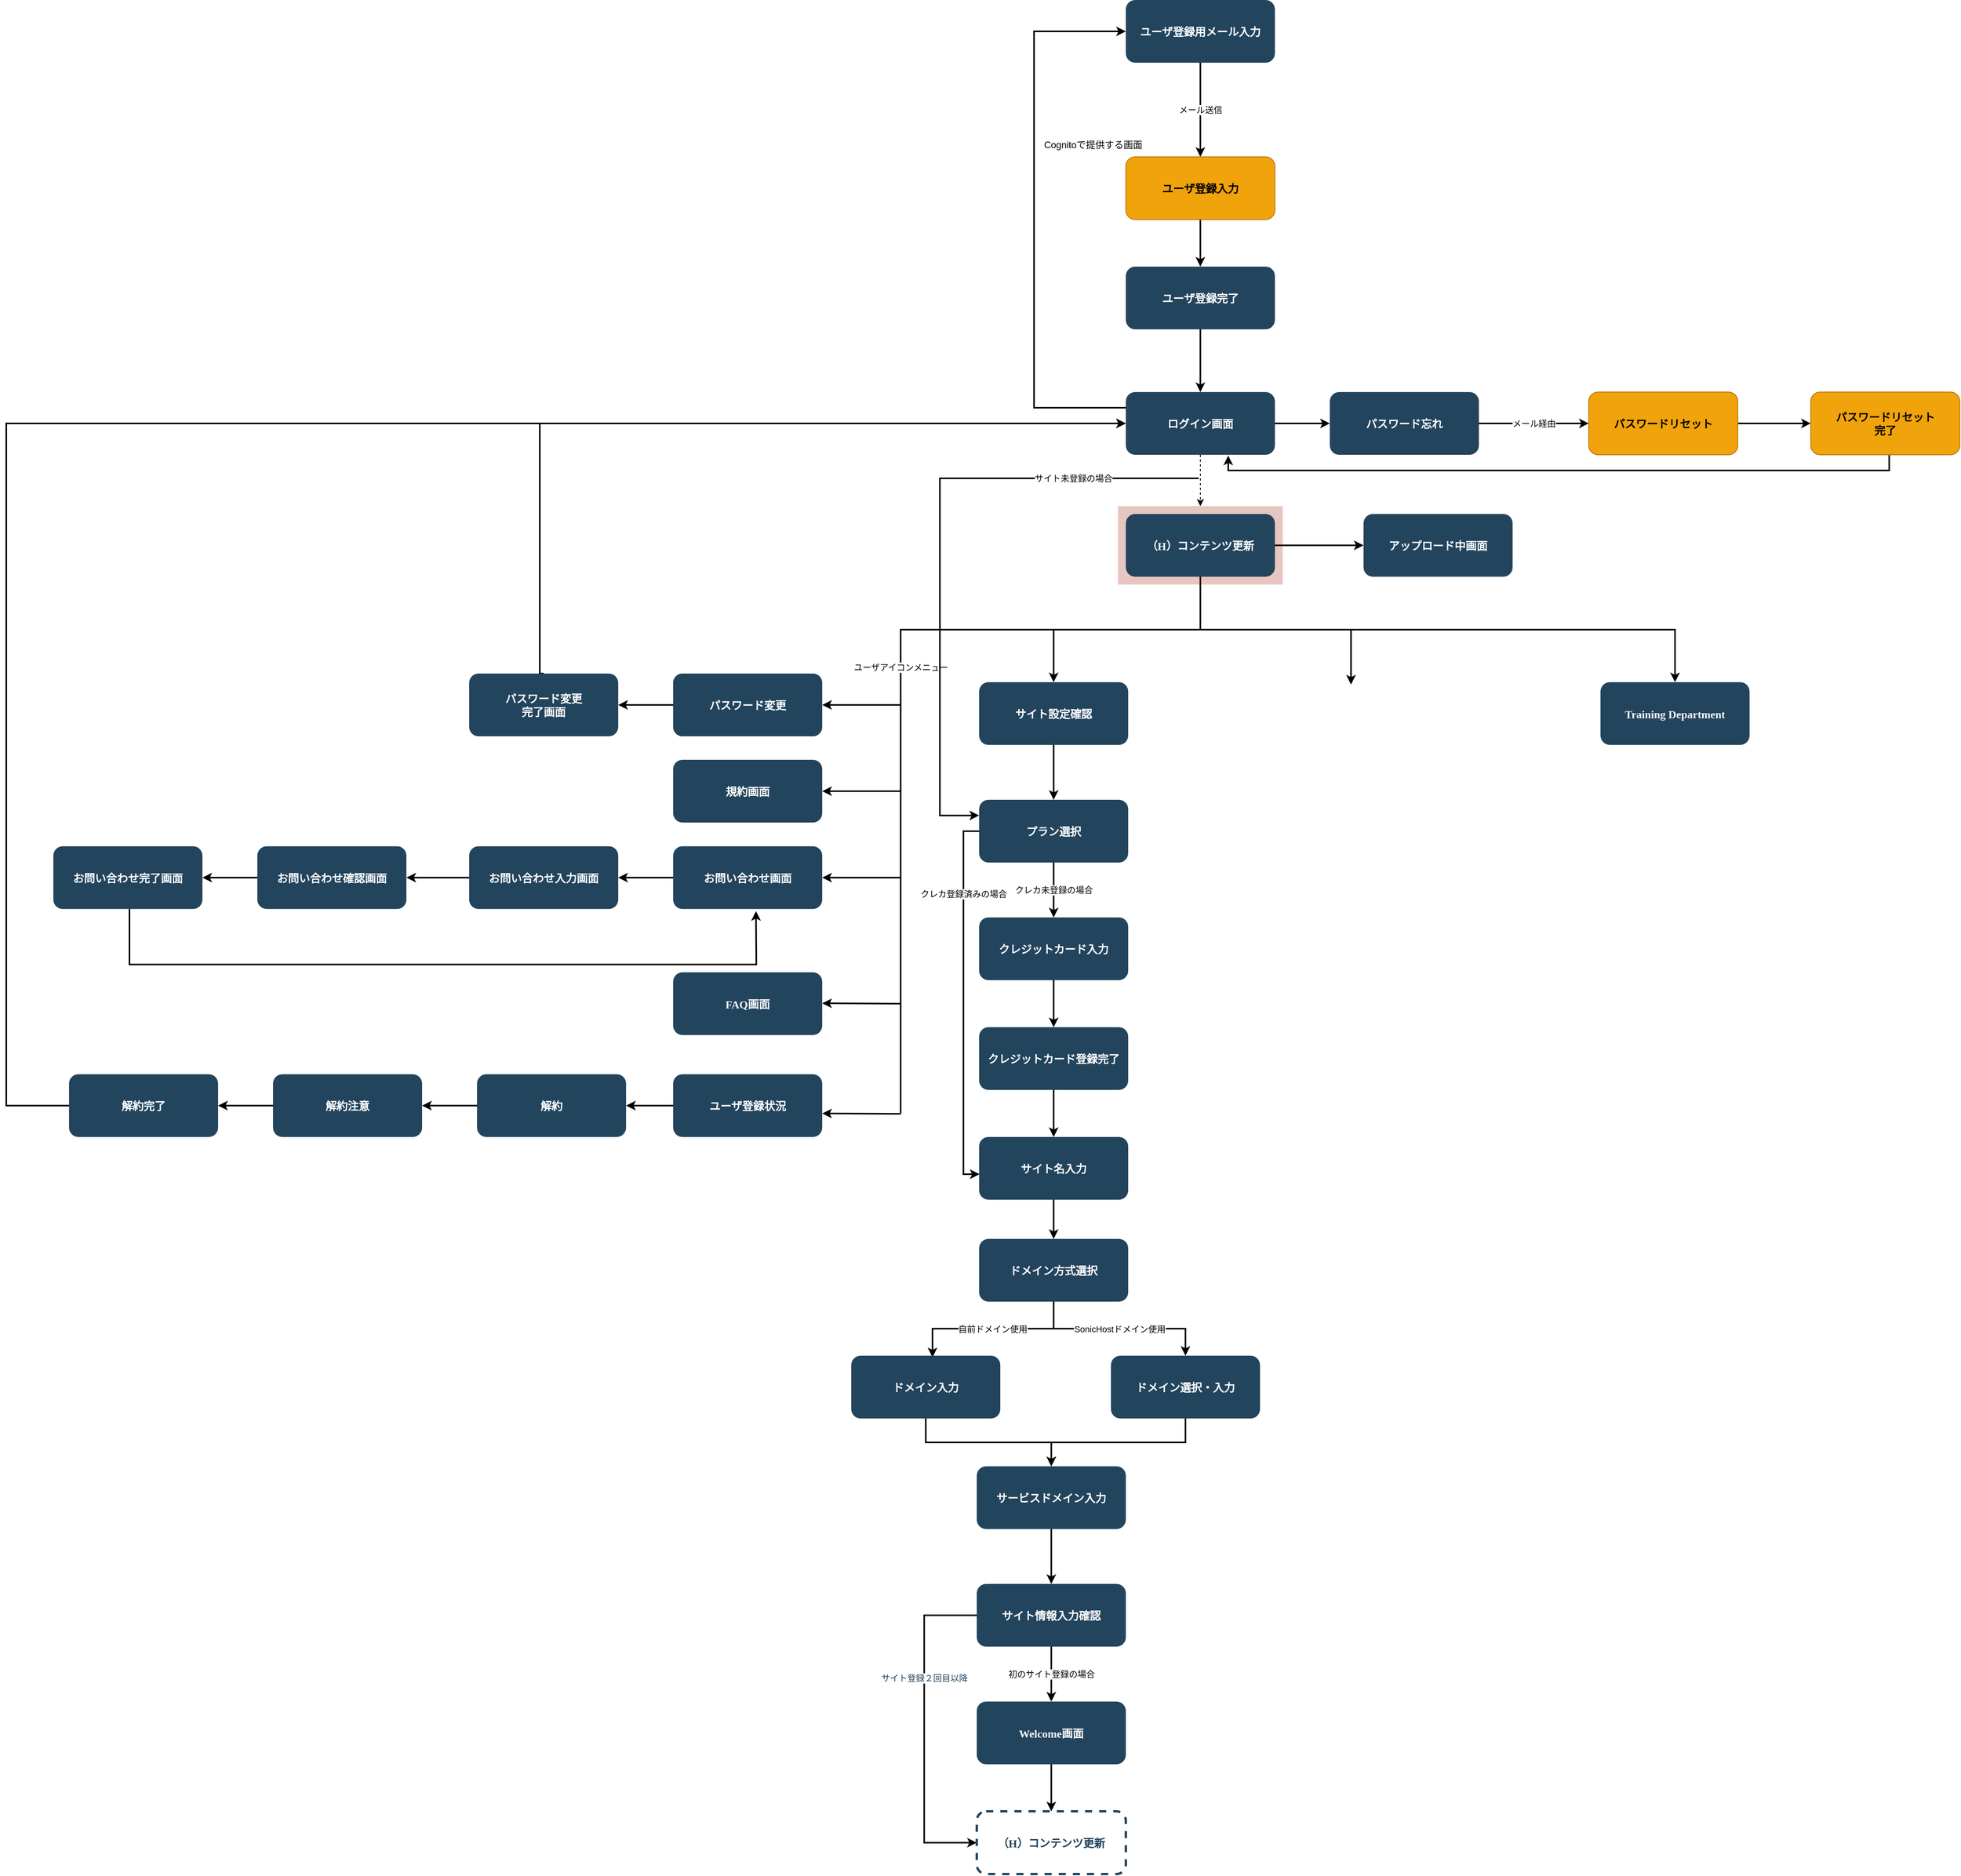 <mxfile version="20.5.3" type="github">
  <diagram name="Page-1" id="2c0d36ab-eaac-3732-788b-9136903baeff">
    <mxGraphModel dx="3175.5" dy="1994.5" grid="1" gridSize="10" guides="1" tooltips="1" connect="1" arrows="1" fold="1" page="1" pageScale="1.5" pageWidth="1169" pageHeight="827" background="none" math="0" shadow="0">
      <root>
        <mxCell id="0" />
        <mxCell id="1" parent="0" />
        <mxCell id="123" value="" style="fillColor=#AE4132;strokeColor=none;opacity=30;" parent="1" vertex="1">
          <mxGeometry x="747" y="175.5" width="210" height="100.0" as="geometry" />
        </mxCell>
        <mxCell id="2GHbXNW2S5B1R3miSOFx-177" style="edgeStyle=orthogonalEdgeStyle;rounded=0;orthogonalLoop=1;jettySize=auto;html=1;entryX=0;entryY=0.5;entryDx=0;entryDy=0;strokeWidth=2;endArrow=classic;endFill=1;" edge="1" parent="1" source="2" target="2GHbXNW2S5B1R3miSOFx-156">
          <mxGeometry relative="1" as="geometry" />
        </mxCell>
        <mxCell id="2" value="（H）コンテンツ更新" style="rounded=1;fillColor=#23445D;gradientColor=none;strokeColor=none;fontColor=#FFFFFF;fontStyle=1;fontFamily=Tahoma;fontSize=14" parent="1" vertex="1">
          <mxGeometry x="757" y="185.5" width="190" height="80" as="geometry" />
        </mxCell>
        <mxCell id="4" value="Training Department" style="rounded=1;fillColor=#23445D;gradientColor=none;strokeColor=none;fontColor=#FFFFFF;fontStyle=1;fontFamily=Tahoma;fontSize=14" parent="1" vertex="1">
          <mxGeometry x="1362.0" y="400" width="190" height="80" as="geometry" />
        </mxCell>
        <mxCell id="9" value="" style="edgeStyle=elbowEdgeStyle;elbow=vertical;strokeWidth=2;rounded=0" parent="1" source="2" target="4" edge="1">
          <mxGeometry x="337" y="215.5" width="100" height="100" as="geometry">
            <mxPoint x="337" y="315.5" as="sourcePoint" />
            <mxPoint x="437" y="215.5" as="targetPoint" />
          </mxGeometry>
        </mxCell>
        <mxCell id="2GHbXNW2S5B1R3miSOFx-179" style="edgeStyle=orthogonalEdgeStyle;rounded=0;orthogonalLoop=1;jettySize=auto;html=1;entryX=0.5;entryY=0;entryDx=0;entryDy=0;strokeWidth=2;endArrow=classic;endFill=1;" edge="1" parent="1" source="12" target="2GHbXNW2S5B1R3miSOFx-178">
          <mxGeometry relative="1" as="geometry" />
        </mxCell>
        <mxCell id="12" value="サイト設定確認" style="rounded=1;fillColor=#23445D;gradientColor=none;strokeColor=none;fontColor=#FFFFFF;fontStyle=1;fontFamily=Tahoma;fontSize=14" parent="1" vertex="1">
          <mxGeometry x="570.0" y="400" width="190" height="80" as="geometry" />
        </mxCell>
        <mxCell id="59" value="" style="edgeStyle=elbowEdgeStyle;elbow=vertical;strokeWidth=2;rounded=0" parent="1" source="2" target="12" edge="1">
          <mxGeometry x="347" y="225.5" width="100" height="100" as="geometry">
            <mxPoint x="862.0" y="275.5" as="sourcePoint" />
            <mxPoint x="1467.0" y="345.5" as="targetPoint" />
          </mxGeometry>
        </mxCell>
        <mxCell id="61" value="" style="edgeStyle=elbowEdgeStyle;elbow=vertical;strokeWidth=2;rounded=0;endArrow=none;endFill=0;" parent="1" edge="1">
          <mxGeometry x="-23" y="138.5" width="100" height="100" as="geometry">
            <mxPoint x="852" y="268.5" as="sourcePoint" />
            <mxPoint x="470" y="950" as="targetPoint" />
            <Array as="points">
              <mxPoint x="510" y="333" />
            </Array>
          </mxGeometry>
        </mxCell>
        <mxCell id="2GHbXNW2S5B1R3miSOFx-129" value="ユーザアイコンメニュー" style="edgeLabel;html=1;align=center;verticalAlign=middle;resizable=0;points=[];" vertex="1" connectable="0" parent="61">
          <mxGeometry relative="1" as="geometry">
            <mxPoint y="-38" as="offset" />
          </mxGeometry>
        </mxCell>
        <mxCell id="2GHbXNW2S5B1R3miSOFx-124" style="edgeStyle=orthogonalEdgeStyle;rounded=0;orthogonalLoop=1;jettySize=auto;html=1;dashed=1;" edge="1" parent="1" source="2GHbXNW2S5B1R3miSOFx-123" target="123">
          <mxGeometry relative="1" as="geometry" />
        </mxCell>
        <mxCell id="2GHbXNW2S5B1R3miSOFx-126" style="edgeStyle=orthogonalEdgeStyle;rounded=0;orthogonalLoop=1;jettySize=auto;html=1;entryX=0;entryY=0.5;entryDx=0;entryDy=0;strokeWidth=2;" edge="1" parent="1" source="2GHbXNW2S5B1R3miSOFx-123" target="2GHbXNW2S5B1R3miSOFx-125">
          <mxGeometry relative="1" as="geometry" />
        </mxCell>
        <mxCell id="2GHbXNW2S5B1R3miSOFx-123" value="ログイン画面" style="rounded=1;fillColor=#23445D;gradientColor=none;strokeColor=none;fontColor=#FFFFFF;fontStyle=1;fontFamily=Tahoma;fontSize=14" vertex="1" parent="1">
          <mxGeometry x="757" y="30" width="190" height="80" as="geometry" />
        </mxCell>
        <mxCell id="2GHbXNW2S5B1R3miSOFx-128" value="メール経由" style="edgeStyle=orthogonalEdgeStyle;rounded=0;orthogonalLoop=1;jettySize=auto;html=1;entryX=0;entryY=0.5;entryDx=0;entryDy=0;strokeWidth=2;" edge="1" parent="1" source="2GHbXNW2S5B1R3miSOFx-125" target="2GHbXNW2S5B1R3miSOFx-127">
          <mxGeometry relative="1" as="geometry" />
        </mxCell>
        <mxCell id="2GHbXNW2S5B1R3miSOFx-125" value="パスワード忘れ" style="rounded=1;fillColor=#23445D;gradientColor=none;strokeColor=none;fontColor=#FFFFFF;fontStyle=1;fontFamily=Tahoma;fontSize=14" vertex="1" parent="1">
          <mxGeometry x="1017" y="30" width="190" height="80" as="geometry" />
        </mxCell>
        <mxCell id="2GHbXNW2S5B1R3miSOFx-159" style="edgeStyle=orthogonalEdgeStyle;rounded=0;orthogonalLoop=1;jettySize=auto;html=1;entryX=0;entryY=0.5;entryDx=0;entryDy=0;strokeWidth=2;endArrow=classic;endFill=1;" edge="1" parent="1" source="2GHbXNW2S5B1R3miSOFx-127" target="2GHbXNW2S5B1R3miSOFx-158">
          <mxGeometry relative="1" as="geometry" />
        </mxCell>
        <mxCell id="2GHbXNW2S5B1R3miSOFx-127" value="パスワードリセット" style="rounded=1;fillColor=#f0a30a;strokeColor=#BD7000;fontColor=#000000;fontStyle=1;fontFamily=Tahoma;fontSize=14" vertex="1" parent="1">
          <mxGeometry x="1347" y="30" width="190" height="80" as="geometry" />
        </mxCell>
        <mxCell id="2GHbXNW2S5B1R3miSOFx-130" value="" style="edgeStyle=elbowEdgeStyle;elbow=vertical;strokeWidth=2;rounded=0;entryX=0.5;entryY=0;entryDx=0;entryDy=0;" edge="1" parent="1">
          <mxGeometry x="359" y="238.5" width="100" height="100" as="geometry">
            <mxPoint x="852" y="273" as="sourcePoint" />
            <mxPoint x="1044" y="403" as="targetPoint" />
            <Array as="points">
              <mxPoint x="952" y="333" />
            </Array>
          </mxGeometry>
        </mxCell>
        <mxCell id="2GHbXNW2S5B1R3miSOFx-131" value="パスワード変更" style="rounded=1;fillColor=#23445D;gradientColor=none;strokeColor=none;fontColor=#FFFFFF;fontStyle=1;fontFamily=Tahoma;fontSize=14" vertex="1" parent="1">
          <mxGeometry x="180.0" y="389" width="190" height="80" as="geometry" />
        </mxCell>
        <mxCell id="2GHbXNW2S5B1R3miSOFx-134" value="" style="endArrow=classic;html=1;rounded=0;entryX=1;entryY=0.5;entryDx=0;entryDy=0;strokeWidth=2;" edge="1" parent="1" target="2GHbXNW2S5B1R3miSOFx-131">
          <mxGeometry width="50" height="50" relative="1" as="geometry">
            <mxPoint x="470" y="429" as="sourcePoint" />
            <mxPoint x="420" y="349" as="targetPoint" />
          </mxGeometry>
        </mxCell>
        <mxCell id="2GHbXNW2S5B1R3miSOFx-152" style="edgeStyle=orthogonalEdgeStyle;rounded=0;orthogonalLoop=1;jettySize=auto;html=1;entryX=1;entryY=0.5;entryDx=0;entryDy=0;strokeWidth=2;endArrow=classic;endFill=1;" edge="1" parent="1" source="2GHbXNW2S5B1R3miSOFx-135" target="2GHbXNW2S5B1R3miSOFx-151">
          <mxGeometry relative="1" as="geometry" />
        </mxCell>
        <mxCell id="2GHbXNW2S5B1R3miSOFx-135" value="パスワード変更" style="rounded=1;fillColor=#23445D;gradientColor=none;strokeColor=none;fontColor=#FFFFFF;fontStyle=1;fontFamily=Tahoma;fontSize=14" vertex="1" parent="1">
          <mxGeometry x="180.0" y="389" width="190" height="80" as="geometry" />
        </mxCell>
        <mxCell id="2GHbXNW2S5B1R3miSOFx-136" value="" style="endArrow=classic;html=1;rounded=0;entryX=1;entryY=0.5;entryDx=0;entryDy=0;strokeWidth=2;" edge="1" parent="1">
          <mxGeometry width="50" height="50" relative="1" as="geometry">
            <mxPoint x="470" y="539" as="sourcePoint" />
            <mxPoint x="370" y="539" as="targetPoint" />
          </mxGeometry>
        </mxCell>
        <mxCell id="2GHbXNW2S5B1R3miSOFx-137" value="規約画面" style="rounded=1;fillColor=#23445D;gradientColor=none;strokeColor=none;fontColor=#FFFFFF;fontStyle=1;fontFamily=Tahoma;fontSize=14" vertex="1" parent="1">
          <mxGeometry x="180.0" y="499" width="190" height="80" as="geometry" />
        </mxCell>
        <mxCell id="2GHbXNW2S5B1R3miSOFx-138" value="" style="endArrow=classic;html=1;rounded=0;entryX=1;entryY=0.5;entryDx=0;entryDy=0;strokeWidth=2;" edge="1" parent="1">
          <mxGeometry width="50" height="50" relative="1" as="geometry">
            <mxPoint x="470" y="649.25" as="sourcePoint" />
            <mxPoint x="370" y="649.25" as="targetPoint" />
          </mxGeometry>
        </mxCell>
        <mxCell id="2GHbXNW2S5B1R3miSOFx-146" style="edgeStyle=orthogonalEdgeStyle;rounded=0;orthogonalLoop=1;jettySize=auto;html=1;entryX=1;entryY=0.5;entryDx=0;entryDy=0;strokeWidth=2;endArrow=classic;endFill=1;" edge="1" parent="1" source="2GHbXNW2S5B1R3miSOFx-139" target="2GHbXNW2S5B1R3miSOFx-142">
          <mxGeometry relative="1" as="geometry" />
        </mxCell>
        <mxCell id="2GHbXNW2S5B1R3miSOFx-139" value="お問い合わせ画面" style="rounded=1;fillColor=#23445D;gradientColor=none;strokeColor=none;fontColor=#FFFFFF;fontStyle=1;fontFamily=Tahoma;fontSize=14" vertex="1" parent="1">
          <mxGeometry x="180.0" y="609.25" width="190" height="80" as="geometry" />
        </mxCell>
        <mxCell id="2GHbXNW2S5B1R3miSOFx-140" value="" style="endArrow=classic;html=1;rounded=0;entryX=1;entryY=0.5;entryDx=0;entryDy=0;strokeWidth=2;" edge="1" parent="1">
          <mxGeometry width="50" height="50" relative="1" as="geometry">
            <mxPoint x="470" y="810" as="sourcePoint" />
            <mxPoint x="370" y="809.5" as="targetPoint" />
          </mxGeometry>
        </mxCell>
        <mxCell id="2GHbXNW2S5B1R3miSOFx-141" value="FAQ画面" style="rounded=1;fillColor=#23445D;gradientColor=none;strokeColor=none;fontColor=#FFFFFF;fontStyle=1;fontFamily=Tahoma;fontSize=14" vertex="1" parent="1">
          <mxGeometry x="180.0" y="770" width="190" height="80" as="geometry" />
        </mxCell>
        <mxCell id="2GHbXNW2S5B1R3miSOFx-147" style="edgeStyle=orthogonalEdgeStyle;rounded=0;orthogonalLoop=1;jettySize=auto;html=1;entryX=1;entryY=0.5;entryDx=0;entryDy=0;strokeWidth=2;endArrow=classic;endFill=1;" edge="1" parent="1" source="2GHbXNW2S5B1R3miSOFx-142" target="2GHbXNW2S5B1R3miSOFx-144">
          <mxGeometry relative="1" as="geometry" />
        </mxCell>
        <mxCell id="2GHbXNW2S5B1R3miSOFx-142" value="お問い合わせ入力画面" style="rounded=1;fillColor=#23445D;gradientColor=none;strokeColor=none;fontColor=#FFFFFF;fontStyle=1;fontFamily=Tahoma;fontSize=14" vertex="1" parent="1">
          <mxGeometry x="-80.0" y="609.25" width="190" height="80" as="geometry" />
        </mxCell>
        <mxCell id="2GHbXNW2S5B1R3miSOFx-149" style="edgeStyle=orthogonalEdgeStyle;rounded=0;orthogonalLoop=1;jettySize=auto;html=1;entryX=1;entryY=0.5;entryDx=0;entryDy=0;strokeWidth=2;endArrow=classic;endFill=1;" edge="1" parent="1" source="2GHbXNW2S5B1R3miSOFx-144" target="2GHbXNW2S5B1R3miSOFx-148">
          <mxGeometry relative="1" as="geometry" />
        </mxCell>
        <mxCell id="2GHbXNW2S5B1R3miSOFx-144" value="お問い合わせ確認画面" style="rounded=1;fillColor=#23445D;gradientColor=none;strokeColor=none;fontColor=#FFFFFF;fontStyle=1;fontFamily=Tahoma;fontSize=14" vertex="1" parent="1">
          <mxGeometry x="-350.0" y="609.25" width="190" height="80" as="geometry" />
        </mxCell>
        <mxCell id="2GHbXNW2S5B1R3miSOFx-148" value="お問い合わせ完了画面" style="rounded=1;fillColor=#23445D;gradientColor=none;strokeColor=none;fontColor=#FFFFFF;fontStyle=1;fontFamily=Tahoma;fontSize=14" vertex="1" parent="1">
          <mxGeometry x="-610.0" y="609.25" width="190" height="80" as="geometry" />
        </mxCell>
        <mxCell id="2GHbXNW2S5B1R3miSOFx-150" value="" style="endArrow=classic;html=1;rounded=0;strokeWidth=2;exitX=0.5;exitY=1;exitDx=0;exitDy=0;entryX=0.545;entryY=1.034;entryDx=0;entryDy=0;entryPerimeter=0;" edge="1" parent="1">
          <mxGeometry width="50" height="50" relative="1" as="geometry">
            <mxPoint x="-513" y="689.25" as="sourcePoint" />
            <mxPoint x="285.55" y="691.97" as="targetPoint" />
            <Array as="points">
              <mxPoint x="-513" y="760" />
              <mxPoint x="286" y="760" />
            </Array>
          </mxGeometry>
        </mxCell>
        <mxCell id="2GHbXNW2S5B1R3miSOFx-154" style="edgeStyle=orthogonalEdgeStyle;rounded=0;orthogonalLoop=1;jettySize=auto;html=1;entryX=0;entryY=0.5;entryDx=0;entryDy=0;strokeWidth=2;endArrow=classic;endFill=1;exitX=0.5;exitY=0;exitDx=0;exitDy=0;" edge="1" parent="1" source="2GHbXNW2S5B1R3miSOFx-151" target="2GHbXNW2S5B1R3miSOFx-123">
          <mxGeometry relative="1" as="geometry">
            <Array as="points">
              <mxPoint x="10" y="389" />
              <mxPoint x="10" y="70" />
            </Array>
          </mxGeometry>
        </mxCell>
        <mxCell id="2GHbXNW2S5B1R3miSOFx-151" value="パスワード変更&#xa;完了画面" style="rounded=1;fillColor=#23445D;gradientColor=none;strokeColor=none;fontColor=#FFFFFF;fontStyle=1;fontFamily=Tahoma;fontSize=14" vertex="1" parent="1">
          <mxGeometry x="-80.0" y="389" width="190" height="80" as="geometry" />
        </mxCell>
        <mxCell id="2GHbXNW2S5B1R3miSOFx-156" value="アップロード中画面" style="rounded=1;fillColor=#23445D;gradientColor=none;strokeColor=none;fontColor=#FFFFFF;fontStyle=1;fontFamily=Tahoma;fontSize=14" vertex="1" parent="1">
          <mxGeometry x="1060" y="185.5" width="190" height="80" as="geometry" />
        </mxCell>
        <mxCell id="2GHbXNW2S5B1R3miSOFx-160" style="edgeStyle=orthogonalEdgeStyle;rounded=0;orthogonalLoop=1;jettySize=auto;html=1;entryX=0.687;entryY=1.013;entryDx=0;entryDy=0;entryPerimeter=0;strokeWidth=2;endArrow=classic;endFill=1;" edge="1" parent="1" source="2GHbXNW2S5B1R3miSOFx-158" target="2GHbXNW2S5B1R3miSOFx-123">
          <mxGeometry relative="1" as="geometry">
            <Array as="points">
              <mxPoint x="1730" y="130" />
              <mxPoint x="888" y="130" />
            </Array>
          </mxGeometry>
        </mxCell>
        <mxCell id="2GHbXNW2S5B1R3miSOFx-158" value="パスワードリセット&#xa;完了" style="rounded=1;fillColor=#f0a30a;strokeColor=#BD7000;fontColor=#000000;fontStyle=1;fontFamily=Tahoma;fontSize=14" vertex="1" parent="1">
          <mxGeometry x="1630" y="30" width="190" height="80" as="geometry" />
        </mxCell>
        <mxCell id="2GHbXNW2S5B1R3miSOFx-164" value="メール送信" style="edgeStyle=orthogonalEdgeStyle;rounded=0;orthogonalLoop=1;jettySize=auto;html=1;entryX=0.5;entryY=0;entryDx=0;entryDy=0;strokeWidth=2;endArrow=classic;endFill=1;" edge="1" parent="1" source="2GHbXNW2S5B1R3miSOFx-161" target="2GHbXNW2S5B1R3miSOFx-162">
          <mxGeometry relative="1" as="geometry" />
        </mxCell>
        <mxCell id="2GHbXNW2S5B1R3miSOFx-161" value="ユーザ登録用メール入力" style="rounded=1;fillColor=#23445D;gradientColor=none;strokeColor=none;fontColor=#FFFFFF;fontStyle=1;fontFamily=Tahoma;fontSize=14" vertex="1" parent="1">
          <mxGeometry x="757" y="-470" width="190" height="80" as="geometry" />
        </mxCell>
        <mxCell id="2GHbXNW2S5B1R3miSOFx-165" style="edgeStyle=orthogonalEdgeStyle;rounded=0;orthogonalLoop=1;jettySize=auto;html=1;entryX=0.5;entryY=0;entryDx=0;entryDy=0;strokeWidth=2;endArrow=classic;endFill=1;" edge="1" parent="1" source="2GHbXNW2S5B1R3miSOFx-162" target="2GHbXNW2S5B1R3miSOFx-163">
          <mxGeometry relative="1" as="geometry" />
        </mxCell>
        <mxCell id="2GHbXNW2S5B1R3miSOFx-162" value="ユーザ登録入力" style="rounded=1;fillColor=#f0a30a;strokeColor=#BD7000;fontColor=#000000;fontStyle=1;fontFamily=Tahoma;fontSize=14" vertex="1" parent="1">
          <mxGeometry x="757" y="-270" width="190" height="80" as="geometry" />
        </mxCell>
        <mxCell id="2GHbXNW2S5B1R3miSOFx-166" style="edgeStyle=orthogonalEdgeStyle;rounded=0;orthogonalLoop=1;jettySize=auto;html=1;entryX=0.5;entryY=0;entryDx=0;entryDy=0;strokeWidth=2;endArrow=classic;endFill=1;" edge="1" parent="1" source="2GHbXNW2S5B1R3miSOFx-163" target="2GHbXNW2S5B1R3miSOFx-123">
          <mxGeometry relative="1" as="geometry" />
        </mxCell>
        <mxCell id="2GHbXNW2S5B1R3miSOFx-163" value="ユーザ登録完了" style="rounded=1;fillColor=#23445D;gradientColor=none;strokeColor=none;fontColor=#FFFFFF;fontStyle=1;fontFamily=Tahoma;fontSize=14" vertex="1" parent="1">
          <mxGeometry x="757" y="-130" width="190" height="80" as="geometry" />
        </mxCell>
        <mxCell id="2GHbXNW2S5B1R3miSOFx-167" value="Cognitoで提供する画面" style="text;html=1;resizable=0;autosize=1;align=center;verticalAlign=middle;points=[];fillColor=none;strokeColor=none;rounded=0;" vertex="1" parent="1">
          <mxGeometry x="640" y="-300" width="150" height="30" as="geometry" />
        </mxCell>
        <mxCell id="2GHbXNW2S5B1R3miSOFx-171" style="edgeStyle=orthogonalEdgeStyle;rounded=0;orthogonalLoop=1;jettySize=auto;html=1;entryX=1;entryY=0.5;entryDx=0;entryDy=0;strokeWidth=2;endArrow=classic;endFill=1;" edge="1" parent="1" source="2GHbXNW2S5B1R3miSOFx-168" target="2GHbXNW2S5B1R3miSOFx-170">
          <mxGeometry relative="1" as="geometry" />
        </mxCell>
        <mxCell id="2GHbXNW2S5B1R3miSOFx-168" value="ユーザ登録状況" style="rounded=1;fillColor=#23445D;gradientColor=none;strokeColor=none;fontColor=#FFFFFF;fontStyle=1;fontFamily=Tahoma;fontSize=14" vertex="1" parent="1">
          <mxGeometry x="180.0" y="900" width="190" height="80" as="geometry" />
        </mxCell>
        <mxCell id="2GHbXNW2S5B1R3miSOFx-169" value="" style="endArrow=classic;html=1;rounded=0;entryX=1;entryY=0.5;entryDx=0;entryDy=0;strokeWidth=2;" edge="1" parent="1">
          <mxGeometry width="50" height="50" relative="1" as="geometry">
            <mxPoint x="470" y="950.5" as="sourcePoint" />
            <mxPoint x="370" y="950" as="targetPoint" />
          </mxGeometry>
        </mxCell>
        <mxCell id="2GHbXNW2S5B1R3miSOFx-173" style="edgeStyle=orthogonalEdgeStyle;rounded=0;orthogonalLoop=1;jettySize=auto;html=1;entryX=1;entryY=0.5;entryDx=0;entryDy=0;strokeWidth=2;endArrow=classic;endFill=1;" edge="1" parent="1" source="2GHbXNW2S5B1R3miSOFx-170" target="2GHbXNW2S5B1R3miSOFx-172">
          <mxGeometry relative="1" as="geometry" />
        </mxCell>
        <mxCell id="2GHbXNW2S5B1R3miSOFx-170" value="解約" style="rounded=1;fillColor=#23445D;gradientColor=none;strokeColor=none;fontColor=#FFFFFF;fontStyle=1;fontFamily=Tahoma;fontSize=14" vertex="1" parent="1">
          <mxGeometry x="-70.0" y="900" width="190" height="80" as="geometry" />
        </mxCell>
        <mxCell id="2GHbXNW2S5B1R3miSOFx-175" style="edgeStyle=orthogonalEdgeStyle;rounded=0;orthogonalLoop=1;jettySize=auto;html=1;entryX=1;entryY=0.5;entryDx=0;entryDy=0;strokeWidth=2;endArrow=classic;endFill=1;" edge="1" parent="1" source="2GHbXNW2S5B1R3miSOFx-172" target="2GHbXNW2S5B1R3miSOFx-174">
          <mxGeometry relative="1" as="geometry" />
        </mxCell>
        <mxCell id="2GHbXNW2S5B1R3miSOFx-172" value="解約注意" style="rounded=1;fillColor=#23445D;gradientColor=none;strokeColor=none;fontColor=#FFFFFF;fontStyle=1;fontFamily=Tahoma;fontSize=14" vertex="1" parent="1">
          <mxGeometry x="-330.0" y="900" width="190" height="80" as="geometry" />
        </mxCell>
        <mxCell id="2GHbXNW2S5B1R3miSOFx-176" style="edgeStyle=orthogonalEdgeStyle;rounded=0;orthogonalLoop=1;jettySize=auto;html=1;entryX=0;entryY=0.5;entryDx=0;entryDy=0;strokeWidth=2;endArrow=classic;endFill=1;" edge="1" parent="1" source="2GHbXNW2S5B1R3miSOFx-174" target="2GHbXNW2S5B1R3miSOFx-123">
          <mxGeometry relative="1" as="geometry">
            <Array as="points">
              <mxPoint x="-670" y="940" />
              <mxPoint x="-670" y="70" />
            </Array>
          </mxGeometry>
        </mxCell>
        <mxCell id="2GHbXNW2S5B1R3miSOFx-174" value="解約完了" style="rounded=1;fillColor=#23445D;gradientColor=none;strokeColor=none;fontColor=#FFFFFF;fontStyle=1;fontFamily=Tahoma;fontSize=14" vertex="1" parent="1">
          <mxGeometry x="-590.0" y="900" width="190" height="80" as="geometry" />
        </mxCell>
        <mxCell id="2GHbXNW2S5B1R3miSOFx-181" value="クレカ未登録の場合" style="edgeStyle=orthogonalEdgeStyle;rounded=0;orthogonalLoop=1;jettySize=auto;html=1;entryX=0.5;entryY=0;entryDx=0;entryDy=0;strokeWidth=2;endArrow=classic;endFill=1;" edge="1" parent="1" source="2GHbXNW2S5B1R3miSOFx-178" target="2GHbXNW2S5B1R3miSOFx-180">
          <mxGeometry relative="1" as="geometry" />
        </mxCell>
        <mxCell id="2GHbXNW2S5B1R3miSOFx-197" value="クレカ登録済みの場合" style="edgeStyle=orthogonalEdgeStyle;rounded=0;orthogonalLoop=1;jettySize=auto;html=1;entryX=0.003;entryY=0.594;entryDx=0;entryDy=0;entryPerimeter=0;strokeWidth=2;endArrow=classic;endFill=1;" edge="1" parent="1">
          <mxGeometry x="-0.582" relative="1" as="geometry">
            <mxPoint x="570" y="590" as="sourcePoint" />
            <mxPoint x="570.57" y="1027.52" as="targetPoint" />
            <Array as="points">
              <mxPoint x="550" y="590" />
              <mxPoint x="550" y="1028" />
            </Array>
            <mxPoint as="offset" />
          </mxGeometry>
        </mxCell>
        <mxCell id="2GHbXNW2S5B1R3miSOFx-178" value="プラン選択" style="rounded=1;fillColor=#23445D;gradientColor=none;strokeColor=none;fontColor=#FFFFFF;fontStyle=1;fontFamily=Tahoma;fontSize=14" vertex="1" parent="1">
          <mxGeometry x="570.0" y="550" width="190" height="80" as="geometry" />
        </mxCell>
        <mxCell id="2GHbXNW2S5B1R3miSOFx-183" style="edgeStyle=orthogonalEdgeStyle;rounded=0;orthogonalLoop=1;jettySize=auto;html=1;entryX=0.5;entryY=0;entryDx=0;entryDy=0;strokeWidth=2;endArrow=classic;endFill=1;" edge="1" parent="1" source="2GHbXNW2S5B1R3miSOFx-180" target="2GHbXNW2S5B1R3miSOFx-182">
          <mxGeometry relative="1" as="geometry" />
        </mxCell>
        <mxCell id="2GHbXNW2S5B1R3miSOFx-180" value="クレジットカード入力" style="rounded=1;fillColor=#23445D;gradientColor=none;strokeColor=none;fontColor=#FFFFFF;fontStyle=1;fontFamily=Tahoma;fontSize=14" vertex="1" parent="1">
          <mxGeometry x="570.0" y="700" width="190" height="80" as="geometry" />
        </mxCell>
        <mxCell id="2GHbXNW2S5B1R3miSOFx-185" style="edgeStyle=orthogonalEdgeStyle;rounded=0;orthogonalLoop=1;jettySize=auto;html=1;entryX=0.5;entryY=0;entryDx=0;entryDy=0;strokeWidth=2;endArrow=classic;endFill=1;" edge="1" parent="1" source="2GHbXNW2S5B1R3miSOFx-182" target="2GHbXNW2S5B1R3miSOFx-184">
          <mxGeometry relative="1" as="geometry" />
        </mxCell>
        <mxCell id="2GHbXNW2S5B1R3miSOFx-182" value="クレジットカード登録完了" style="rounded=1;fillColor=#23445D;gradientColor=none;strokeColor=none;fontColor=#FFFFFF;fontStyle=1;fontFamily=Tahoma;fontSize=14" vertex="1" parent="1">
          <mxGeometry x="570.0" y="840" width="190" height="80" as="geometry" />
        </mxCell>
        <mxCell id="2GHbXNW2S5B1R3miSOFx-187" style="edgeStyle=orthogonalEdgeStyle;rounded=0;orthogonalLoop=1;jettySize=auto;html=1;entryX=0.5;entryY=0;entryDx=0;entryDy=0;strokeWidth=2;endArrow=classic;endFill=1;" edge="1" parent="1" source="2GHbXNW2S5B1R3miSOFx-184" target="2GHbXNW2S5B1R3miSOFx-186">
          <mxGeometry relative="1" as="geometry" />
        </mxCell>
        <mxCell id="2GHbXNW2S5B1R3miSOFx-184" value="サイト名入力" style="rounded=1;fillColor=#23445D;gradientColor=none;strokeColor=none;fontColor=#FFFFFF;fontStyle=1;fontFamily=Tahoma;fontSize=14" vertex="1" parent="1">
          <mxGeometry x="570.0" y="980" width="190" height="80" as="geometry" />
        </mxCell>
        <mxCell id="2GHbXNW2S5B1R3miSOFx-190" value="自前ドメイン使用" style="edgeStyle=orthogonalEdgeStyle;rounded=0;orthogonalLoop=1;jettySize=auto;html=1;entryX=0.545;entryY=0.025;entryDx=0;entryDy=0;entryPerimeter=0;strokeWidth=2;endArrow=classic;endFill=1;" edge="1" parent="1" source="2GHbXNW2S5B1R3miSOFx-186" target="2GHbXNW2S5B1R3miSOFx-188">
          <mxGeometry relative="1" as="geometry" />
        </mxCell>
        <mxCell id="2GHbXNW2S5B1R3miSOFx-191" value="SonicHostドメイン使用" style="edgeStyle=orthogonalEdgeStyle;rounded=0;orthogonalLoop=1;jettySize=auto;html=1;strokeWidth=2;endArrow=classic;endFill=1;" edge="1" parent="1" source="2GHbXNW2S5B1R3miSOFx-186" target="2GHbXNW2S5B1R3miSOFx-189">
          <mxGeometry relative="1" as="geometry" />
        </mxCell>
        <mxCell id="2GHbXNW2S5B1R3miSOFx-186" value="ドメイン方式選択" style="rounded=1;fillColor=#23445D;gradientColor=none;strokeColor=none;fontColor=#FFFFFF;fontStyle=1;fontFamily=Tahoma;fontSize=14" vertex="1" parent="1">
          <mxGeometry x="570.0" y="1110" width="190" height="80" as="geometry" />
        </mxCell>
        <mxCell id="2GHbXNW2S5B1R3miSOFx-193" style="edgeStyle=orthogonalEdgeStyle;rounded=0;orthogonalLoop=1;jettySize=auto;html=1;strokeWidth=2;endArrow=classic;endFill=1;" edge="1" parent="1" source="2GHbXNW2S5B1R3miSOFx-188" target="2GHbXNW2S5B1R3miSOFx-192">
          <mxGeometry relative="1" as="geometry" />
        </mxCell>
        <mxCell id="2GHbXNW2S5B1R3miSOFx-188" value="ドメイン入力" style="rounded=1;fillColor=#23445D;gradientColor=none;strokeColor=none;fontColor=#FFFFFF;fontStyle=1;fontFamily=Tahoma;fontSize=14" vertex="1" parent="1">
          <mxGeometry x="407.0" y="1259" width="190" height="80" as="geometry" />
        </mxCell>
        <mxCell id="2GHbXNW2S5B1R3miSOFx-194" style="edgeStyle=orthogonalEdgeStyle;rounded=0;orthogonalLoop=1;jettySize=auto;html=1;entryX=0.5;entryY=0;entryDx=0;entryDy=0;strokeWidth=2;endArrow=classic;endFill=1;" edge="1" parent="1" source="2GHbXNW2S5B1R3miSOFx-189" target="2GHbXNW2S5B1R3miSOFx-192">
          <mxGeometry relative="1" as="geometry" />
        </mxCell>
        <mxCell id="2GHbXNW2S5B1R3miSOFx-189" value="ドメイン選択・入力" style="rounded=1;fillColor=#23445D;gradientColor=none;strokeColor=none;fontColor=#FFFFFF;fontStyle=1;fontFamily=Tahoma;fontSize=14" vertex="1" parent="1">
          <mxGeometry x="738.0" y="1259" width="190" height="80" as="geometry" />
        </mxCell>
        <mxCell id="2GHbXNW2S5B1R3miSOFx-196" style="edgeStyle=orthogonalEdgeStyle;rounded=0;orthogonalLoop=1;jettySize=auto;html=1;entryX=0.5;entryY=0;entryDx=0;entryDy=0;strokeWidth=2;endArrow=classic;endFill=1;" edge="1" parent="1" source="2GHbXNW2S5B1R3miSOFx-192" target="2GHbXNW2S5B1R3miSOFx-195">
          <mxGeometry relative="1" as="geometry" />
        </mxCell>
        <mxCell id="2GHbXNW2S5B1R3miSOFx-192" value="サービスドメイン入力" style="rounded=1;fillColor=#23445D;gradientColor=none;strokeColor=none;fontColor=#FFFFFF;fontStyle=1;fontFamily=Tahoma;fontSize=14" vertex="1" parent="1">
          <mxGeometry x="567.0" y="1400" width="190" height="80" as="geometry" />
        </mxCell>
        <mxCell id="2GHbXNW2S5B1R3miSOFx-202" value="初のサイト登録の場合" style="edgeStyle=orthogonalEdgeStyle;rounded=0;orthogonalLoop=1;jettySize=auto;html=1;entryX=0.5;entryY=0;entryDx=0;entryDy=0;strokeWidth=2;endArrow=classic;endFill=1;" edge="1" parent="1" source="2GHbXNW2S5B1R3miSOFx-195" target="2GHbXNW2S5B1R3miSOFx-201">
          <mxGeometry relative="1" as="geometry" />
        </mxCell>
        <mxCell id="2GHbXNW2S5B1R3miSOFx-205" value="サイト登録２回目以降" style="edgeStyle=orthogonalEdgeStyle;rounded=0;orthogonalLoop=1;jettySize=auto;html=1;entryX=0;entryY=0.5;entryDx=0;entryDy=0;strokeWidth=2;fontColor=#23445D;endArrow=classic;endFill=1;" edge="1" parent="1" source="2GHbXNW2S5B1R3miSOFx-195" target="2GHbXNW2S5B1R3miSOFx-203">
          <mxGeometry x="-0.307" relative="1" as="geometry">
            <Array as="points">
              <mxPoint x="500" y="1590" />
              <mxPoint x="500" y="1880" />
            </Array>
            <mxPoint as="offset" />
          </mxGeometry>
        </mxCell>
        <mxCell id="2GHbXNW2S5B1R3miSOFx-195" value="サイト情報入力確認" style="rounded=1;fillColor=#23445D;gradientColor=none;strokeColor=none;fontColor=#FFFFFF;fontStyle=1;fontFamily=Tahoma;fontSize=14" vertex="1" parent="1">
          <mxGeometry x="567.0" y="1550" width="190" height="80" as="geometry" />
        </mxCell>
        <mxCell id="2GHbXNW2S5B1R3miSOFx-200" style="edgeStyle=orthogonalEdgeStyle;rounded=0;orthogonalLoop=1;jettySize=auto;html=1;entryX=0;entryY=0.5;entryDx=0;entryDy=0;strokeWidth=2;endArrow=classic;endFill=1;exitX=0;exitY=0.25;exitDx=0;exitDy=0;" edge="1" parent="1" source="2GHbXNW2S5B1R3miSOFx-123" target="2GHbXNW2S5B1R3miSOFx-161">
          <mxGeometry relative="1" as="geometry">
            <mxPoint x="664.5" y="-90" as="sourcePoint" />
            <mxPoint x="664.5" y="-10" as="targetPoint" />
            <Array as="points">
              <mxPoint x="640" y="50" />
              <mxPoint x="640" y="-430" />
            </Array>
          </mxGeometry>
        </mxCell>
        <mxCell id="2GHbXNW2S5B1R3miSOFx-204" style="edgeStyle=orthogonalEdgeStyle;rounded=0;orthogonalLoop=1;jettySize=auto;html=1;entryX=0.5;entryY=0;entryDx=0;entryDy=0;strokeWidth=2;endArrow=classic;endFill=1;" edge="1" parent="1" source="2GHbXNW2S5B1R3miSOFx-201" target="2GHbXNW2S5B1R3miSOFx-203">
          <mxGeometry relative="1" as="geometry" />
        </mxCell>
        <mxCell id="2GHbXNW2S5B1R3miSOFx-201" value="Welcome画面" style="rounded=1;fillColor=#23445D;gradientColor=none;strokeColor=none;fontColor=#FFFFFF;fontStyle=1;fontFamily=Tahoma;fontSize=14" vertex="1" parent="1">
          <mxGeometry x="567.0" y="1700" width="190" height="80" as="geometry" />
        </mxCell>
        <mxCell id="2GHbXNW2S5B1R3miSOFx-203" value="（H）コンテンツ更新" style="rounded=1;fillColor=none;gradientColor=none;strokeColor=#23445D;fontColor=#23445D;fontStyle=1;fontFamily=Tahoma;fontSize=14;dashed=1;strokeWidth=3;" vertex="1" parent="1">
          <mxGeometry x="567.0" y="1840" width="190" height="80" as="geometry" />
        </mxCell>
        <mxCell id="2GHbXNW2S5B1R3miSOFx-207" value="サイト未登録の場合" style="edgeStyle=orthogonalEdgeStyle;rounded=0;orthogonalLoop=1;jettySize=auto;html=1;strokeWidth=2;endArrow=classic;endFill=1;entryX=0;entryY=0.25;entryDx=0;entryDy=0;" edge="1" parent="1" target="2GHbXNW2S5B1R3miSOFx-178">
          <mxGeometry x="-0.605" relative="1" as="geometry">
            <mxPoint x="850" y="140" as="sourcePoint" />
            <mxPoint x="540" y="540" as="targetPoint" />
            <Array as="points">
              <mxPoint x="520" y="140" />
              <mxPoint x="520" y="570" />
            </Array>
            <mxPoint as="offset" />
          </mxGeometry>
        </mxCell>
      </root>
    </mxGraphModel>
  </diagram>
</mxfile>
